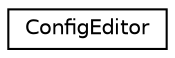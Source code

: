 digraph "Graphical Class Hierarchy"
{
 // INTERACTIVE_SVG=YES
 // LATEX_PDF_SIZE
  edge [fontname="Helvetica",fontsize="10",labelfontname="Helvetica",labelfontsize="10"];
  node [fontname="Helvetica",fontsize="10",shape=record];
  rankdir="LR";
  Node0 [label="ConfigEditor",height=0.2,width=0.4,color="black", fillcolor="white", style="filled",URL="$class_config_editor.html",tooltip=" "];
}
